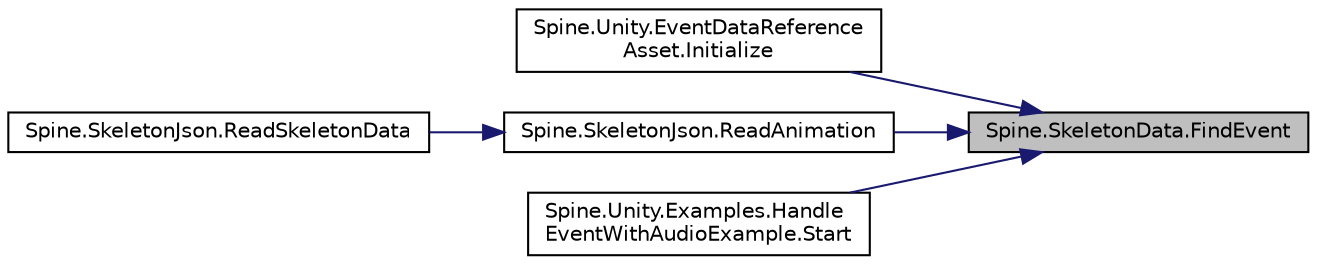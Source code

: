 digraph "Spine.SkeletonData.FindEvent"
{
 // LATEX_PDF_SIZE
  edge [fontname="Helvetica",fontsize="10",labelfontname="Helvetica",labelfontsize="10"];
  node [fontname="Helvetica",fontsize="10",shape=record];
  rankdir="RL";
  Node1 [label="Spine.SkeletonData.FindEvent",height=0.2,width=0.4,color="black", fillcolor="grey75", style="filled", fontcolor="black",tooltip="May be null."];
  Node1 -> Node2 [dir="back",color="midnightblue",fontsize="10",style="solid"];
  Node2 [label="Spine.Unity.EventDataReference\lAsset.Initialize",height=0.2,width=0.4,color="black", fillcolor="white", style="filled",URL="$class_spine_1_1_unity_1_1_event_data_reference_asset.html#a3b577137b15e485bc67b774d5b9741aa",tooltip=" "];
  Node1 -> Node3 [dir="back",color="midnightblue",fontsize="10",style="solid"];
  Node3 [label="Spine.SkeletonJson.ReadAnimation",height=0.2,width=0.4,color="black", fillcolor="white", style="filled",URL="$class_spine_1_1_skeleton_json.html#a5a511206252f8a690d6f82b91f24b57b",tooltip=" "];
  Node3 -> Node4 [dir="back",color="midnightblue",fontsize="10",style="solid"];
  Node4 [label="Spine.SkeletonJson.ReadSkeletonData",height=0.2,width=0.4,color="black", fillcolor="white", style="filled",URL="$class_spine_1_1_skeleton_json.html#ae7e26ebf33823ab41245076dee691647",tooltip=" "];
  Node1 -> Node5 [dir="back",color="midnightblue",fontsize="10",style="solid"];
  Node5 [label="Spine.Unity.Examples.Handle\lEventWithAudioExample.Start",height=0.2,width=0.4,color="black", fillcolor="white", style="filled",URL="$class_spine_1_1_unity_1_1_examples_1_1_handle_event_with_audio_example.html#abae2883855259a2fb313187a6eef3a85",tooltip=" "];
}
